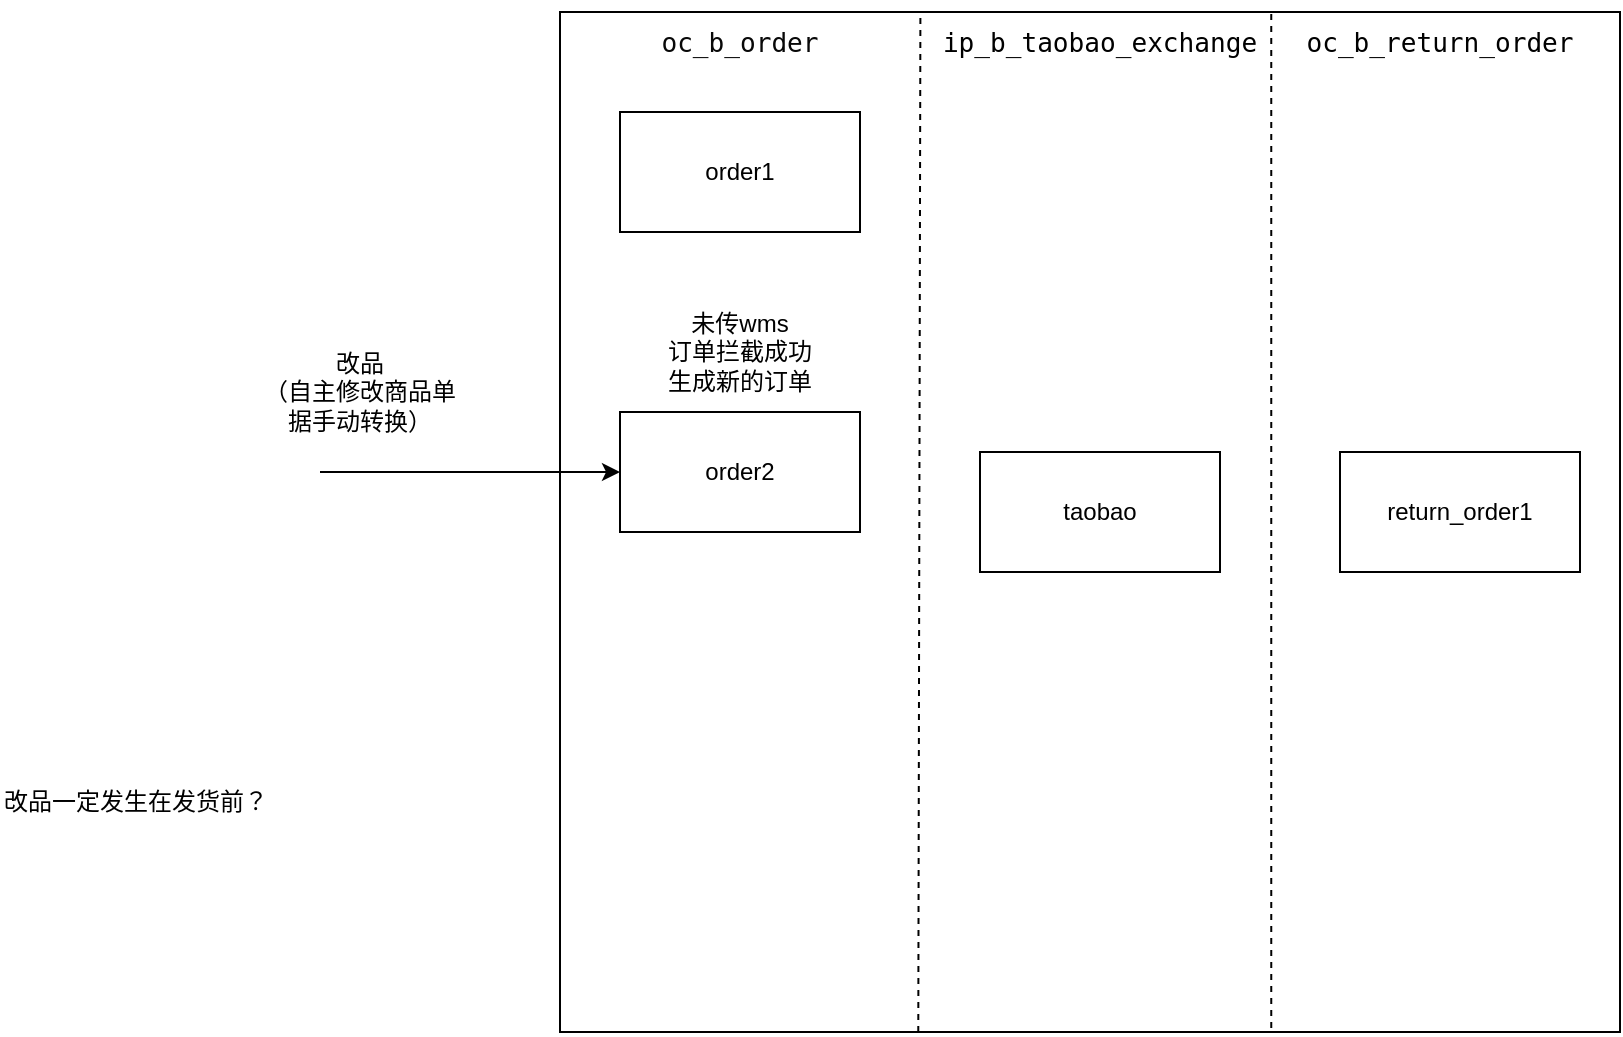 <mxfile version="25.0.3">
  <diagram name="第 1 页" id="v75zjDtBunfCfKpNDoP5">
    <mxGraphModel dx="1919" dy="722" grid="1" gridSize="10" guides="1" tooltips="1" connect="1" arrows="1" fold="1" page="1" pageScale="1" pageWidth="827" pageHeight="1169" math="0" shadow="0">
      <root>
        <mxCell id="0" />
        <mxCell id="1" parent="0" />
        <mxCell id="_rAESA2HqZB7-zS5KtQq-4" value="" style="rounded=0;whiteSpace=wrap;html=1;fillColor=none;" vertex="1" parent="1">
          <mxGeometry x="180" y="40" width="530" height="510" as="geometry" />
        </mxCell>
        <mxCell id="_rAESA2HqZB7-zS5KtQq-15" style="edgeStyle=orthogonalEdgeStyle;rounded=0;orthogonalLoop=1;jettySize=auto;html=1;entryX=0;entryY=0.5;entryDx=0;entryDy=0;" edge="1" parent="1" target="_rAESA2HqZB7-zS5KtQq-14">
          <mxGeometry relative="1" as="geometry">
            <mxPoint x="60" y="270" as="sourcePoint" />
            <Array as="points">
              <mxPoint x="70" y="270" />
            </Array>
          </mxGeometry>
        </mxCell>
        <mxCell id="_rAESA2HqZB7-zS5KtQq-1" value="order1" style="rounded=0;whiteSpace=wrap;html=1;" vertex="1" parent="1">
          <mxGeometry x="210" y="90" width="120" height="60" as="geometry" />
        </mxCell>
        <mxCell id="_rAESA2HqZB7-zS5KtQq-5" value="" style="endArrow=none;dashed=1;html=1;rounded=0;exitX=0.338;exitY=1;exitDx=0;exitDy=0;exitPerimeter=0;entryX=0.34;entryY=0;entryDx=0;entryDy=0;entryPerimeter=0;" edge="1" parent="1" source="_rAESA2HqZB7-zS5KtQq-4" target="_rAESA2HqZB7-zS5KtQq-4">
          <mxGeometry width="50" height="50" relative="1" as="geometry">
            <mxPoint x="310" y="270" as="sourcePoint" />
            <mxPoint x="360" y="40" as="targetPoint" />
          </mxGeometry>
        </mxCell>
        <mxCell id="_rAESA2HqZB7-zS5KtQq-6" value="" style="endArrow=none;dashed=1;html=1;rounded=0;exitX=0.671;exitY=0.996;exitDx=0;exitDy=0;exitPerimeter=0;entryX=0.671;entryY=-0.002;entryDx=0;entryDy=0;entryPerimeter=0;" edge="1" parent="1" source="_rAESA2HqZB7-zS5KtQq-4" target="_rAESA2HqZB7-zS5KtQq-4">
          <mxGeometry width="50" height="50" relative="1" as="geometry">
            <mxPoint x="511" y="490" as="sourcePoint" />
            <mxPoint x="511" y="60" as="targetPoint" />
          </mxGeometry>
        </mxCell>
        <mxCell id="_rAESA2HqZB7-zS5KtQq-8" value="&lt;div style=&quot;background-color:#ffffff;color:#080808&quot;&gt;&lt;pre style=&quot;font-family:&#39;JetBrains Mono&#39;,monospace;font-size:9.8pt;&quot;&gt;&lt;span style=&quot;color:#000000;&quot;&gt;oc_b_return_order&lt;/span&gt;&lt;/pre&gt;&lt;/div&gt;" style="text;html=1;align=center;verticalAlign=middle;whiteSpace=wrap;rounded=0;" vertex="1" parent="1">
          <mxGeometry x="590" y="40" width="60" height="30" as="geometry" />
        </mxCell>
        <mxCell id="_rAESA2HqZB7-zS5KtQq-9" value="&lt;div style=&quot;background-color:#ffffff;color:#080808&quot;&gt;&lt;pre style=&quot;font-family:&#39;JetBrains Mono&#39;,monospace;font-size:9.8pt;&quot;&gt;&lt;div&gt;&lt;pre style=&quot;font-family:&#39;JetBrains Mono&#39;,monospace;font-size:9.8pt;&quot;&gt;&lt;span style=&quot;color:#000000;&quot;&gt;ip_b_taobao_exchange&lt;/span&gt;&lt;/pre&gt;&lt;/div&gt;&lt;/pre&gt;&lt;/div&gt;" style="text;html=1;align=center;verticalAlign=middle;whiteSpace=wrap;rounded=0;" vertex="1" parent="1">
          <mxGeometry x="420" y="40" width="60" height="30" as="geometry" />
        </mxCell>
        <mxCell id="_rAESA2HqZB7-zS5KtQq-10" value="&lt;div style=&quot;background-color:#ffffff;color:#080808&quot;&gt;&lt;pre style=&quot;font-family:&#39;JetBrains Mono&#39;,monospace;font-size:9.8pt;&quot;&gt;oc_b_order&lt;/pre&gt;&lt;/div&gt;" style="text;html=1;align=center;verticalAlign=middle;whiteSpace=wrap;rounded=0;" vertex="1" parent="1">
          <mxGeometry x="240" y="40" width="60" height="30" as="geometry" />
        </mxCell>
        <mxCell id="_rAESA2HqZB7-zS5KtQq-12" value="taobao" style="rounded=0;whiteSpace=wrap;html=1;" vertex="1" parent="1">
          <mxGeometry x="390" y="260" width="120" height="60" as="geometry" />
        </mxCell>
        <mxCell id="_rAESA2HqZB7-zS5KtQq-13" value="return_order1" style="rounded=0;whiteSpace=wrap;html=1;" vertex="1" parent="1">
          <mxGeometry x="570" y="260" width="120" height="60" as="geometry" />
        </mxCell>
        <mxCell id="_rAESA2HqZB7-zS5KtQq-14" value="order2" style="rounded=0;whiteSpace=wrap;html=1;" vertex="1" parent="1">
          <mxGeometry x="210" y="240" width="120" height="60" as="geometry" />
        </mxCell>
        <mxCell id="_rAESA2HqZB7-zS5KtQq-16" value="未传wms&lt;div&gt;订单拦截成功&lt;/div&gt;&lt;div&gt;生成新的订单&lt;/div&gt;" style="text;html=1;align=center;verticalAlign=middle;whiteSpace=wrap;rounded=0;" vertex="1" parent="1">
          <mxGeometry x="220" y="180" width="100" height="60" as="geometry" />
        </mxCell>
        <mxCell id="_rAESA2HqZB7-zS5KtQq-17" value="改品&lt;div&gt;（自主修改商品单据手动转换）&lt;/div&gt;" style="text;html=1;align=center;verticalAlign=middle;whiteSpace=wrap;rounded=0;" vertex="1" parent="1">
          <mxGeometry x="30" y="200" width="100" height="60" as="geometry" />
        </mxCell>
        <mxCell id="_rAESA2HqZB7-zS5KtQq-19" value="&lt;h1 style=&quot;margin-top: 0px;&quot;&gt;&lt;span style=&quot;background-color: initial; font-size: 12px; font-weight: normal;&quot;&gt;改品一定发生在发货前？&lt;/span&gt;&lt;/h1&gt;" style="text;html=1;whiteSpace=wrap;overflow=hidden;rounded=0;" vertex="1" parent="1">
          <mxGeometry x="-100" y="410" width="180" height="120" as="geometry" />
        </mxCell>
      </root>
    </mxGraphModel>
  </diagram>
</mxfile>
